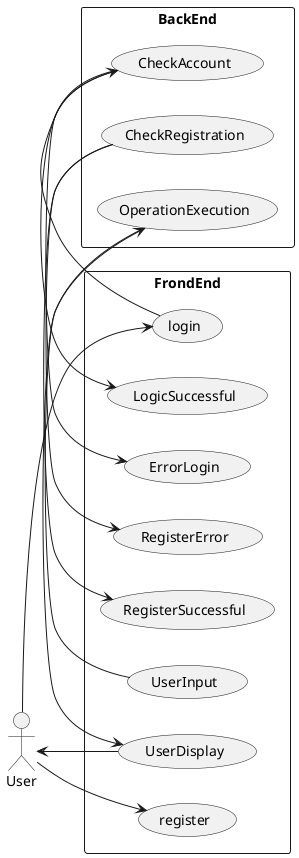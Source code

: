 @startuml

left to right direction

actor User

rectangle FrondEnd{

User --> (register)
(LogicSuccessful)
(ErrorLogin)
(RegisterSuccessful)
(RegisterError)
(UserInput)
(UserDisplay)
User --> (login)
}


rectangle BackEnd{
(login) -> (CheckAccount)
(CheckAccount) -> (LogicSuccessful)
(CheckAccount) -> (ErrorLogin)
(CheckRegistration) -> (RegisterError)
(CheckRegistration) -> (RegisterSuccessful)
(UserInput) -> (OperationExecution)
(OperationExecution) -> (UserDisplay)
}

(UserDisplay) -> User

@enduml